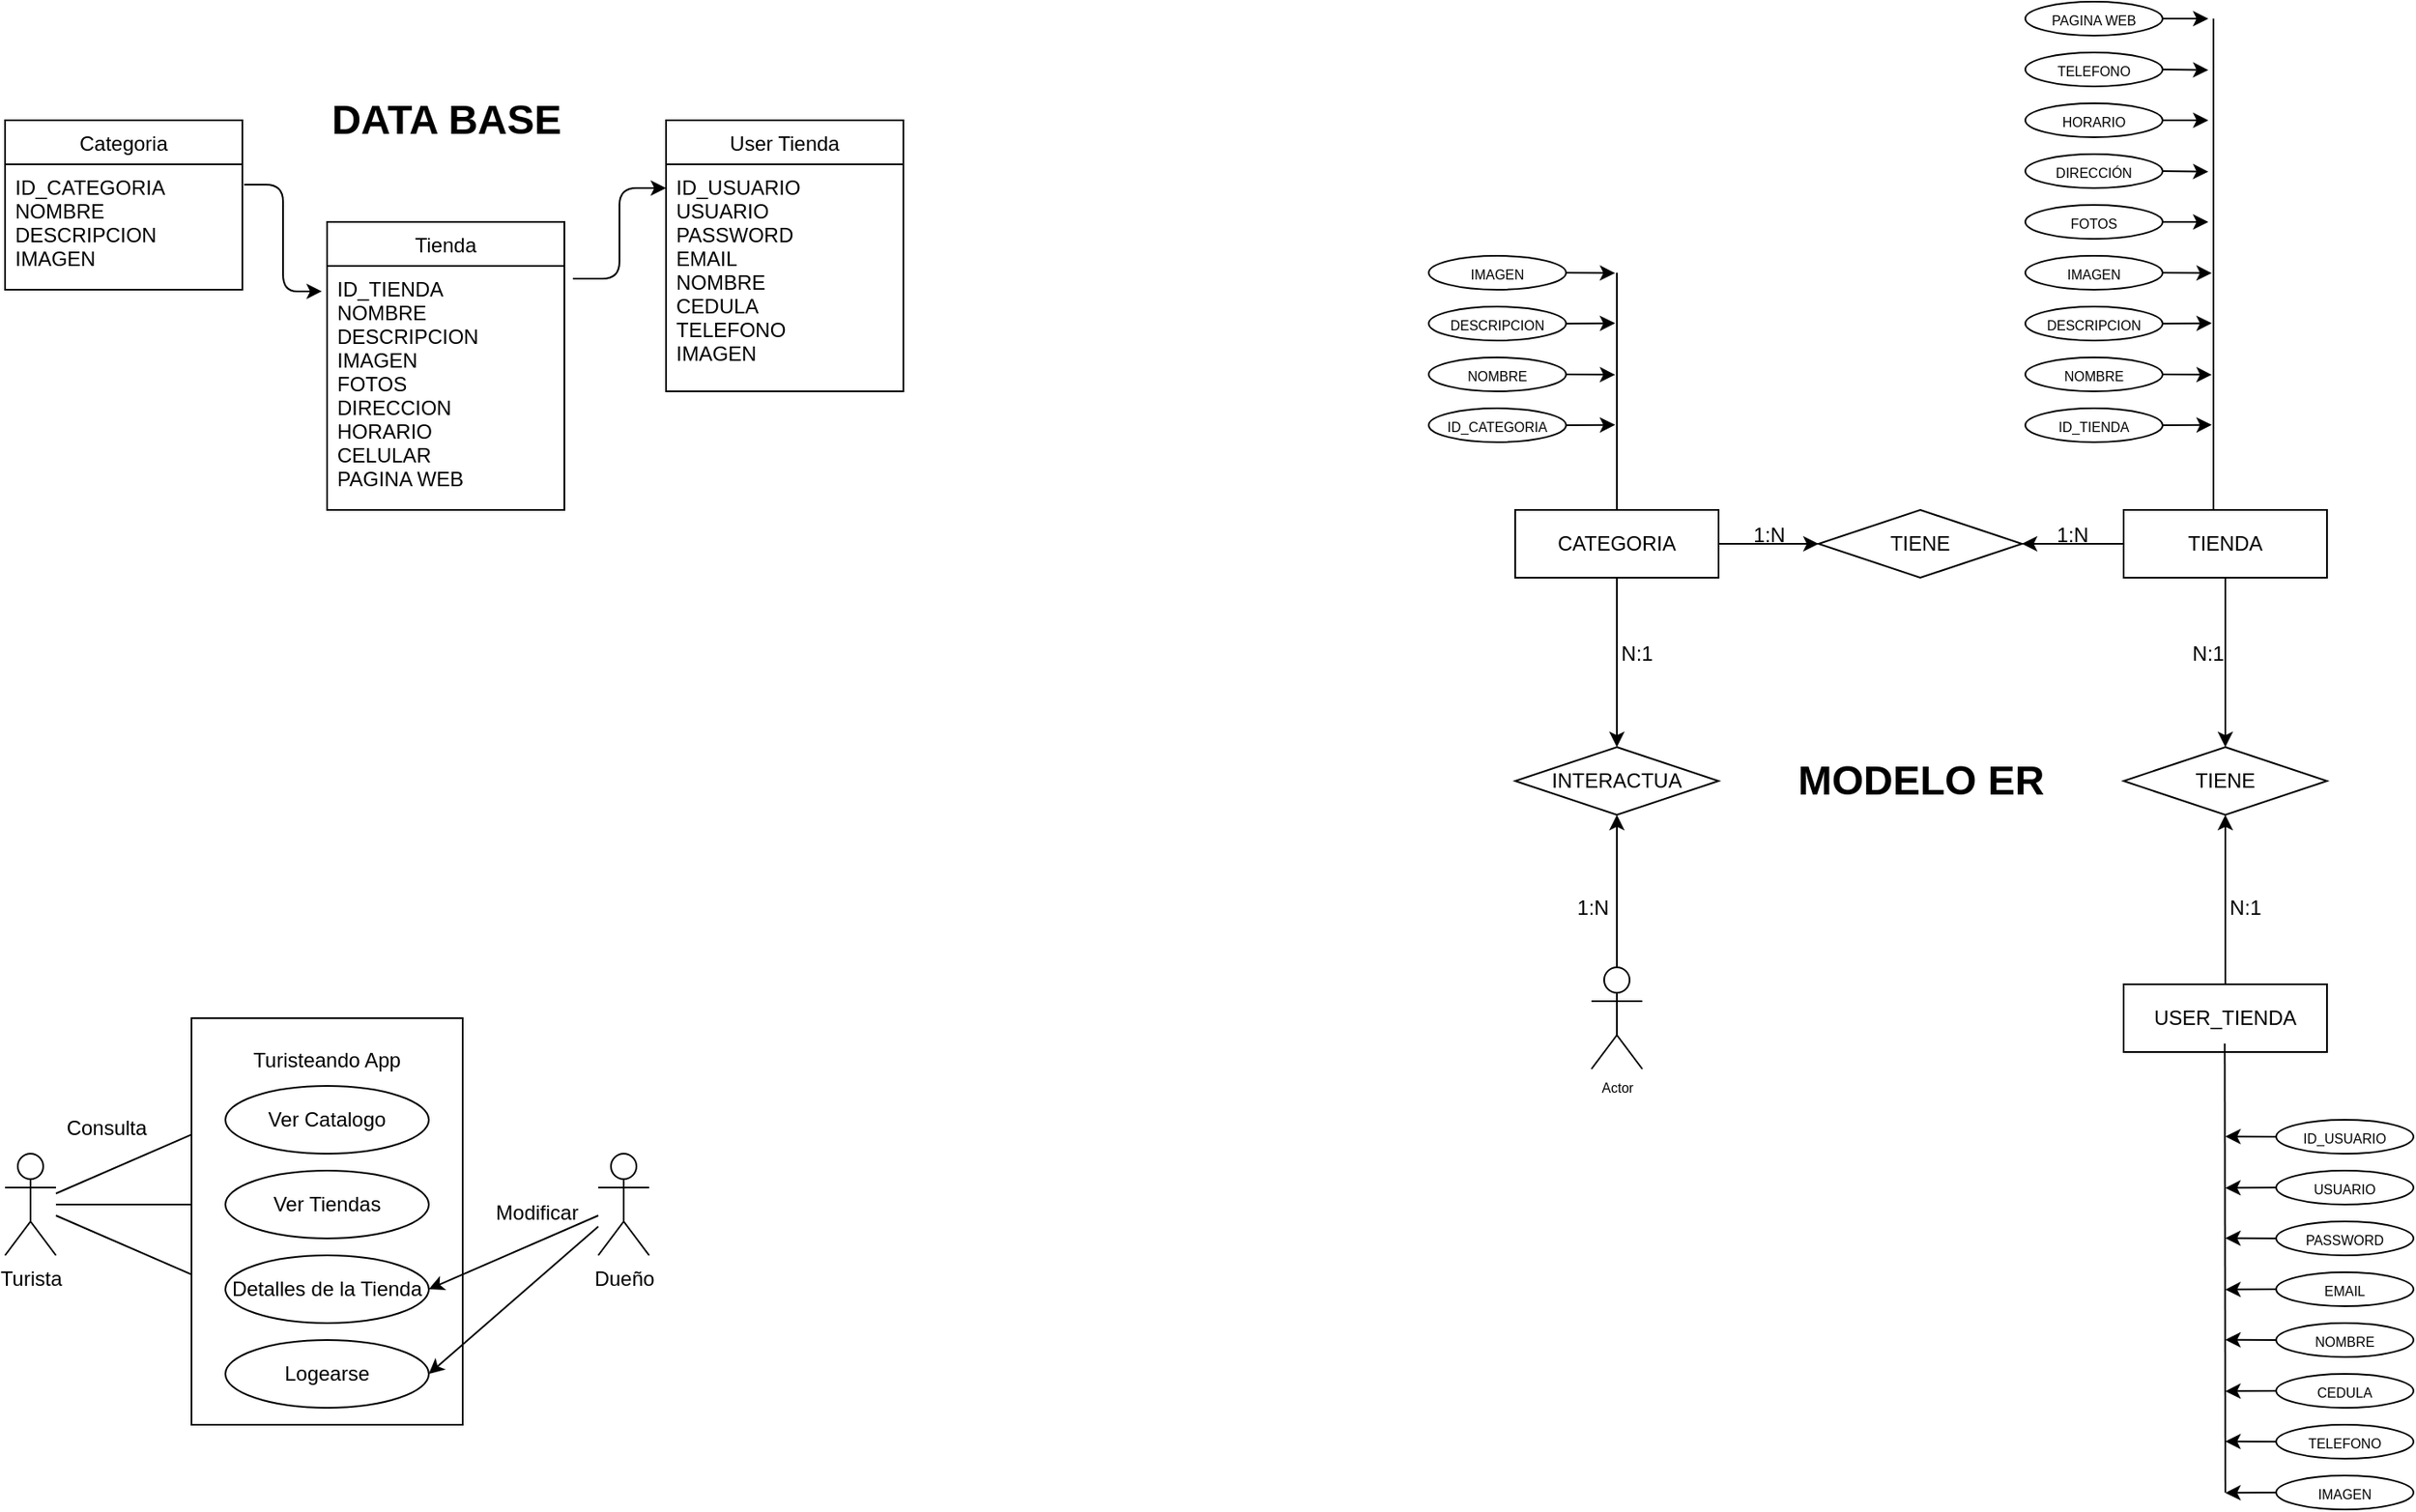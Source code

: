 <mxfile>
    <diagram id="wB6RZyqimN2IyUfX9FLP" name="Página-1">
        <mxGraphModel dx="965" dy="574" grid="1" gridSize="10" guides="1" tooltips="1" connect="1" arrows="1" fold="1" page="1" pageScale="1" pageWidth="827" pageHeight="1169" math="0" shadow="0">
            <root>
                <mxCell id="0"/>
                <mxCell id="1" parent="0"/>
                <mxCell id="59" value="Tienda" style="swimlane;fontStyle=0;childLayout=stackLayout;horizontal=1;startSize=26;fillColor=none;horizontalStack=0;resizeParent=1;resizeParentMax=0;resizeLast=0;collapsible=1;marginBottom=0;" parent="1" vertex="1">
                    <mxGeometry x="320" y="280" width="140" height="170" as="geometry">
                        <mxRectangle x="50" y="260" width="70" height="26" as="alternateBounds"/>
                    </mxGeometry>
                </mxCell>
                <mxCell id="60" value="ID_TIENDA&#10;NOMBRE&#10;DESCRIPCION&#10;IMAGEN&#10;FOTOS&#10;DIRECCION&#10;HORARIO&#10;CELULAR&#10;PAGINA WEB" style="text;strokeColor=none;fillColor=none;align=left;verticalAlign=top;spacingLeft=4;spacingRight=4;overflow=hidden;rotatable=0;points=[[0,0.5],[1,0.5]];portConstraint=eastwest;" parent="59" vertex="1">
                    <mxGeometry y="26" width="140" height="144" as="geometry"/>
                </mxCell>
                <mxCell id="64" value="Categoria" style="swimlane;fontStyle=0;childLayout=stackLayout;horizontal=1;startSize=26;fillColor=none;horizontalStack=0;resizeParent=1;resizeParentMax=0;resizeLast=0;collapsible=1;marginBottom=0;" parent="1" vertex="1">
                    <mxGeometry x="130" y="220" width="140" height="100" as="geometry">
                        <mxRectangle x="50" y="260" width="70" height="26" as="alternateBounds"/>
                    </mxGeometry>
                </mxCell>
                <mxCell id="65" value="ID_CATEGORIA&#10;NOMBRE&#10;DESCRIPCION&#10;IMAGEN" style="text;strokeColor=none;fillColor=none;align=left;verticalAlign=top;spacingLeft=4;spacingRight=4;overflow=hidden;rotatable=0;points=[[0,0.5],[1,0.5]];portConstraint=eastwest;" parent="64" vertex="1">
                    <mxGeometry y="26" width="140" height="74" as="geometry"/>
                </mxCell>
                <mxCell id="66" value="User Tienda" style="swimlane;fontStyle=0;childLayout=stackLayout;horizontal=1;startSize=26;fillColor=none;horizontalStack=0;resizeParent=1;resizeParentMax=0;resizeLast=0;collapsible=1;marginBottom=0;" parent="1" vertex="1">
                    <mxGeometry x="520" y="220" width="140" height="160" as="geometry">
                        <mxRectangle x="50" y="260" width="70" height="26" as="alternateBounds"/>
                    </mxGeometry>
                </mxCell>
                <mxCell id="67" value="ID_USUARIO&#10;USUARIO&#10;PASSWORD&#10;EMAIL&#10;NOMBRE&#10;CEDULA&#10;TELEFONO&#10;IMAGEN" style="text;strokeColor=none;fillColor=none;align=left;verticalAlign=top;spacingLeft=4;spacingRight=4;overflow=hidden;rotatable=0;points=[[0,0.5],[1,0.5]];portConstraint=eastwest;" parent="66" vertex="1">
                    <mxGeometry y="26" width="140" height="134" as="geometry"/>
                </mxCell>
                <mxCell id="68" value="" style="edgeStyle=elbowEdgeStyle;elbow=horizontal;endArrow=classic;html=1;exitX=1.007;exitY=0.162;exitDx=0;exitDy=0;exitPerimeter=0;entryX=-0.022;entryY=0.104;entryDx=0;entryDy=0;entryPerimeter=0;" parent="1" source="65" target="60" edge="1">
                    <mxGeometry width="50" height="50" relative="1" as="geometry">
                        <mxPoint x="320" y="360" as="sourcePoint"/>
                        <mxPoint x="370" y="310" as="targetPoint"/>
                    </mxGeometry>
                </mxCell>
                <mxCell id="71" value="" style="edgeStyle=elbowEdgeStyle;elbow=horizontal;endArrow=classic;html=1;exitX=1.036;exitY=0.052;exitDx=0;exitDy=0;exitPerimeter=0;" parent="1" source="60" edge="1">
                    <mxGeometry width="50" height="50" relative="1" as="geometry">
                        <mxPoint x="470" y="315" as="sourcePoint"/>
                        <mxPoint x="520" y="260" as="targetPoint"/>
                    </mxGeometry>
                </mxCell>
                <mxCell id="80" style="edgeStyle=none;html=1;exitX=1;exitY=0.5;exitDx=0;exitDy=0;" parent="1" source="73" target="76" edge="1">
                    <mxGeometry relative="1" as="geometry"/>
                </mxCell>
                <mxCell id="138" style="edgeStyle=none;html=1;fontSize=8;" parent="1" source="73" target="135" edge="1">
                    <mxGeometry relative="1" as="geometry"/>
                </mxCell>
                <mxCell id="73" value="CATEGORIA" style="rounded=0;whiteSpace=wrap;html=1;" parent="1" vertex="1">
                    <mxGeometry x="1021" y="450" width="120" height="40" as="geometry"/>
                </mxCell>
                <mxCell id="81" style="edgeStyle=none;html=1;exitX=0;exitY=0.5;exitDx=0;exitDy=0;entryX=1;entryY=0.5;entryDx=0;entryDy=0;" parent="1" source="74" target="76" edge="1">
                    <mxGeometry relative="1" as="geometry"/>
                </mxCell>
                <mxCell id="82" style="edgeStyle=none;html=1;exitX=0.5;exitY=1;exitDx=0;exitDy=0;" parent="1" source="74" target="79" edge="1">
                    <mxGeometry relative="1" as="geometry"/>
                </mxCell>
                <mxCell id="74" value="TIENDA" style="rounded=0;whiteSpace=wrap;html=1;" parent="1" vertex="1">
                    <mxGeometry x="1380" y="450" width="120" height="40" as="geometry"/>
                </mxCell>
                <mxCell id="83" style="edgeStyle=none;html=1;entryX=0.5;entryY=1;entryDx=0;entryDy=0;" parent="1" source="75" target="79" edge="1">
                    <mxGeometry relative="1" as="geometry"/>
                </mxCell>
                <mxCell id="75" value="USER_TIENDA" style="rounded=0;whiteSpace=wrap;html=1;" parent="1" vertex="1">
                    <mxGeometry x="1380" y="730" width="120" height="40" as="geometry"/>
                </mxCell>
                <mxCell id="76" value="TIENE" style="rhombus;whiteSpace=wrap;html=1;" parent="1" vertex="1">
                    <mxGeometry x="1200" y="450" width="120" height="40" as="geometry"/>
                </mxCell>
                <mxCell id="79" value="TIENE" style="rhombus;whiteSpace=wrap;html=1;" parent="1" vertex="1">
                    <mxGeometry x="1380" y="590" width="120" height="40" as="geometry"/>
                </mxCell>
                <mxCell id="92" style="edgeStyle=none;html=1;exitX=1;exitY=0.5;exitDx=0;exitDy=0;fontSize=8;" parent="1" source="84" edge="1">
                    <mxGeometry relative="1" as="geometry">
                        <mxPoint x="1080" y="399.8" as="targetPoint"/>
                    </mxGeometry>
                </mxCell>
                <mxCell id="84" value="&lt;font style=&quot;font-size: 8px&quot;&gt;ID_CATEGORIA&lt;/font&gt;" style="ellipse;whiteSpace=wrap;html=1;" parent="1" vertex="1">
                    <mxGeometry x="970" y="390" width="81" height="20" as="geometry"/>
                </mxCell>
                <mxCell id="91" style="edgeStyle=none;html=1;exitX=1;exitY=0.5;exitDx=0;exitDy=0;fontSize=8;" parent="1" source="85" edge="1">
                    <mxGeometry relative="1" as="geometry">
                        <mxPoint x="1080" y="370.2" as="targetPoint"/>
                    </mxGeometry>
                </mxCell>
                <mxCell id="85" value="&lt;font style=&quot;font-size: 8px&quot;&gt;NOMBRE&lt;br&gt;&lt;/font&gt;" style="ellipse;whiteSpace=wrap;html=1;" parent="1" vertex="1">
                    <mxGeometry x="970" y="360" width="81" height="20" as="geometry"/>
                </mxCell>
                <mxCell id="90" style="edgeStyle=none;html=1;exitX=1;exitY=0.5;exitDx=0;exitDy=0;fontSize=8;" parent="1" source="86" edge="1">
                    <mxGeometry relative="1" as="geometry">
                        <mxPoint x="1080" y="339.8" as="targetPoint"/>
                    </mxGeometry>
                </mxCell>
                <mxCell id="86" value="&lt;font style=&quot;font-size: 8px&quot;&gt;DESCRIPCION&lt;br&gt;&lt;/font&gt;" style="ellipse;whiteSpace=wrap;html=1;" parent="1" vertex="1">
                    <mxGeometry x="970" y="330" width="81" height="20" as="geometry"/>
                </mxCell>
                <mxCell id="89" style="edgeStyle=none;html=1;exitX=1;exitY=0.5;exitDx=0;exitDy=0;fontSize=8;" parent="1" source="87" edge="1">
                    <mxGeometry relative="1" as="geometry">
                        <mxPoint x="1080" y="310.2" as="targetPoint"/>
                    </mxGeometry>
                </mxCell>
                <mxCell id="87" value="&lt;font style=&quot;font-size: 8px&quot;&gt;IMAGEN&lt;br&gt;&lt;/font&gt;" style="ellipse;whiteSpace=wrap;html=1;" parent="1" vertex="1">
                    <mxGeometry x="970" y="300" width="81" height="20" as="geometry"/>
                </mxCell>
                <mxCell id="88" value="" style="endArrow=none;html=1;fontSize=8;exitX=0.5;exitY=0;exitDx=0;exitDy=0;" parent="1" source="73" edge="1">
                    <mxGeometry width="50" height="50" relative="1" as="geometry">
                        <mxPoint x="1110" y="450" as="sourcePoint"/>
                        <mxPoint x="1081" y="310" as="targetPoint"/>
                    </mxGeometry>
                </mxCell>
                <mxCell id="93" style="edgeStyle=none;html=1;exitX=1;exitY=0.5;exitDx=0;exitDy=0;fontSize=8;" parent="1" source="94" edge="1">
                    <mxGeometry relative="1" as="geometry">
                        <mxPoint x="1432" y="399.8" as="targetPoint"/>
                    </mxGeometry>
                </mxCell>
                <mxCell id="94" value="&lt;font style=&quot;font-size: 8px&quot;&gt;ID_TIENDA&lt;/font&gt;" style="ellipse;whiteSpace=wrap;html=1;" parent="1" vertex="1">
                    <mxGeometry x="1322" y="390" width="81" height="20" as="geometry"/>
                </mxCell>
                <mxCell id="95" style="edgeStyle=none;html=1;exitX=1;exitY=0.5;exitDx=0;exitDy=0;fontSize=8;" parent="1" source="96" edge="1">
                    <mxGeometry relative="1" as="geometry">
                        <mxPoint x="1432" y="370.2" as="targetPoint"/>
                    </mxGeometry>
                </mxCell>
                <mxCell id="96" value="&lt;font style=&quot;font-size: 8px&quot;&gt;NOMBRE&lt;br&gt;&lt;/font&gt;" style="ellipse;whiteSpace=wrap;html=1;" parent="1" vertex="1">
                    <mxGeometry x="1322" y="360" width="81" height="20" as="geometry"/>
                </mxCell>
                <mxCell id="97" style="edgeStyle=none;html=1;exitX=1;exitY=0.5;exitDx=0;exitDy=0;fontSize=8;" parent="1" source="98" edge="1">
                    <mxGeometry relative="1" as="geometry">
                        <mxPoint x="1432" y="339.8" as="targetPoint"/>
                    </mxGeometry>
                </mxCell>
                <mxCell id="98" value="&lt;font style=&quot;font-size: 8px&quot;&gt;DESCRIPCION&lt;br&gt;&lt;/font&gt;" style="ellipse;whiteSpace=wrap;html=1;" parent="1" vertex="1">
                    <mxGeometry x="1322" y="330" width="81" height="20" as="geometry"/>
                </mxCell>
                <mxCell id="99" style="edgeStyle=none;html=1;exitX=1;exitY=0.5;exitDx=0;exitDy=0;fontSize=8;" parent="1" source="100" edge="1">
                    <mxGeometry relative="1" as="geometry">
                        <mxPoint x="1432" y="310.2" as="targetPoint"/>
                    </mxGeometry>
                </mxCell>
                <mxCell id="100" value="&lt;font style=&quot;font-size: 8px&quot;&gt;IMAGEN&lt;br&gt;&lt;/font&gt;" style="ellipse;whiteSpace=wrap;html=1;" parent="1" vertex="1">
                    <mxGeometry x="1322" y="300" width="81" height="20" as="geometry"/>
                </mxCell>
                <mxCell id="101" value="" style="endArrow=none;html=1;fontSize=8;exitX=0.5;exitY=0;exitDx=0;exitDy=0;" parent="1" edge="1">
                    <mxGeometry width="50" height="50" relative="1" as="geometry">
                        <mxPoint x="1433" y="450" as="sourcePoint"/>
                        <mxPoint x="1433" y="160" as="targetPoint"/>
                    </mxGeometry>
                </mxCell>
                <mxCell id="115" style="edgeStyle=none;html=1;exitX=1;exitY=0.5;exitDx=0;exitDy=0;fontSize=8;" parent="1" source="102" edge="1">
                    <mxGeometry relative="1" as="geometry">
                        <mxPoint x="1430" y="280" as="targetPoint"/>
                    </mxGeometry>
                </mxCell>
                <mxCell id="102" value="&lt;font style=&quot;font-size: 8px&quot;&gt;FOTOS&lt;br&gt;&lt;/font&gt;" style="ellipse;whiteSpace=wrap;html=1;" parent="1" vertex="1">
                    <mxGeometry x="1322" y="270" width="81" height="20" as="geometry"/>
                </mxCell>
                <mxCell id="114" style="edgeStyle=none;html=1;exitX=1;exitY=0.5;exitDx=0;exitDy=0;fontSize=8;" parent="1" source="103" edge="1">
                    <mxGeometry relative="1" as="geometry">
                        <mxPoint x="1430" y="250.37" as="targetPoint"/>
                    </mxGeometry>
                </mxCell>
                <mxCell id="103" value="&lt;font style=&quot;font-size: 8px&quot;&gt;DIRECCIÓN&lt;br&gt;&lt;/font&gt;" style="ellipse;whiteSpace=wrap;html=1;" parent="1" vertex="1">
                    <mxGeometry x="1322" y="240" width="81" height="20" as="geometry"/>
                </mxCell>
                <mxCell id="113" style="edgeStyle=none;html=1;exitX=1;exitY=0.5;exitDx=0;exitDy=0;fontSize=8;" parent="1" source="104" edge="1">
                    <mxGeometry relative="1" as="geometry">
                        <mxPoint x="1430" y="220" as="targetPoint"/>
                    </mxGeometry>
                </mxCell>
                <mxCell id="104" value="&lt;font style=&quot;font-size: 8px&quot;&gt;HORARIO&lt;br&gt;&lt;/font&gt;" style="ellipse;whiteSpace=wrap;html=1;" parent="1" vertex="1">
                    <mxGeometry x="1322" y="210" width="81" height="20" as="geometry"/>
                </mxCell>
                <mxCell id="112" style="edgeStyle=none;html=1;exitX=1;exitY=0.5;exitDx=0;exitDy=0;fontSize=8;" parent="1" source="105" edge="1">
                    <mxGeometry relative="1" as="geometry">
                        <mxPoint x="1430" y="190.37" as="targetPoint"/>
                    </mxGeometry>
                </mxCell>
                <mxCell id="105" value="&lt;font style=&quot;font-size: 8px&quot;&gt;TELEFONO&lt;br&gt;&lt;/font&gt;" style="ellipse;whiteSpace=wrap;html=1;" parent="1" vertex="1">
                    <mxGeometry x="1322" y="180" width="81" height="20" as="geometry"/>
                </mxCell>
                <mxCell id="111" style="edgeStyle=none;html=1;exitX=1;exitY=0.5;exitDx=0;exitDy=0;fontSize=8;" parent="1" source="106" edge="1">
                    <mxGeometry relative="1" as="geometry">
                        <mxPoint x="1430" y="160" as="targetPoint"/>
                    </mxGeometry>
                </mxCell>
                <mxCell id="106" value="&lt;font style=&quot;font-size: 8px&quot;&gt;PAGINA WEB&lt;br&gt;&lt;/font&gt;" style="ellipse;whiteSpace=wrap;html=1;" parent="1" vertex="1">
                    <mxGeometry x="1322" y="150" width="81" height="20" as="geometry"/>
                </mxCell>
                <mxCell id="133" style="edgeStyle=none;html=1;exitX=0;exitY=0.5;exitDx=0;exitDy=0;fontSize=8;" parent="1" source="116" edge="1">
                    <mxGeometry relative="1" as="geometry">
                        <mxPoint x="1440" y="819.862" as="targetPoint"/>
                    </mxGeometry>
                </mxCell>
                <mxCell id="116" value="&lt;font style=&quot;font-size: 8px&quot;&gt;ID_USUARIO&lt;/font&gt;" style="ellipse;whiteSpace=wrap;html=1;" parent="1" vertex="1">
                    <mxGeometry x="1470" y="810" width="81" height="20" as="geometry"/>
                </mxCell>
                <mxCell id="132" style="edgeStyle=none;html=1;exitX=0;exitY=0.5;exitDx=0;exitDy=0;fontSize=8;" parent="1" source="118" edge="1">
                    <mxGeometry relative="1" as="geometry">
                        <mxPoint x="1440" y="850.207" as="targetPoint"/>
                    </mxGeometry>
                </mxCell>
                <mxCell id="118" value="&lt;font style=&quot;font-size: 8px&quot;&gt;USUARIO&lt;/font&gt;" style="ellipse;whiteSpace=wrap;html=1;" parent="1" vertex="1">
                    <mxGeometry x="1470" y="840" width="81" height="20" as="geometry"/>
                </mxCell>
                <mxCell id="131" style="edgeStyle=none;html=1;exitX=0;exitY=0.5;exitDx=0;exitDy=0;fontSize=8;" parent="1" source="119" edge="1">
                    <mxGeometry relative="1" as="geometry">
                        <mxPoint x="1440" y="879.862" as="targetPoint"/>
                    </mxGeometry>
                </mxCell>
                <mxCell id="119" value="&lt;font style=&quot;font-size: 8px&quot;&gt;PASSWORD&lt;/font&gt;" style="ellipse;whiteSpace=wrap;html=1;" parent="1" vertex="1">
                    <mxGeometry x="1470" y="870" width="81" height="20" as="geometry"/>
                </mxCell>
                <mxCell id="130" style="edgeStyle=none;html=1;exitX=0;exitY=0.5;exitDx=0;exitDy=0;fontSize=8;" parent="1" source="120" edge="1">
                    <mxGeometry relative="1" as="geometry">
                        <mxPoint x="1440" y="910.207" as="targetPoint"/>
                    </mxGeometry>
                </mxCell>
                <mxCell id="120" value="&lt;font style=&quot;font-size: 8px&quot;&gt;EMAIL&lt;/font&gt;" style="ellipse;whiteSpace=wrap;html=1;" parent="1" vertex="1">
                    <mxGeometry x="1470" y="900" width="81" height="20" as="geometry"/>
                </mxCell>
                <mxCell id="129" style="edgeStyle=none;html=1;exitX=0;exitY=0.5;exitDx=0;exitDy=0;fontSize=8;" parent="1" source="121" edge="1">
                    <mxGeometry relative="1" as="geometry">
                        <mxPoint x="1440" y="939.862" as="targetPoint"/>
                    </mxGeometry>
                </mxCell>
                <mxCell id="121" value="&lt;font style=&quot;font-size: 8px&quot;&gt;NOMBRE&lt;/font&gt;" style="ellipse;whiteSpace=wrap;html=1;" parent="1" vertex="1">
                    <mxGeometry x="1470" y="930" width="81" height="20" as="geometry"/>
                </mxCell>
                <mxCell id="128" style="edgeStyle=none;html=1;exitX=0;exitY=0.5;exitDx=0;exitDy=0;fontSize=8;" parent="1" source="122" edge="1">
                    <mxGeometry relative="1" as="geometry">
                        <mxPoint x="1440" y="970.207" as="targetPoint"/>
                    </mxGeometry>
                </mxCell>
                <mxCell id="122" value="&lt;font style=&quot;font-size: 8px&quot;&gt;CEDULA&lt;/font&gt;" style="ellipse;whiteSpace=wrap;html=1;" parent="1" vertex="1">
                    <mxGeometry x="1470" y="960" width="81" height="20" as="geometry"/>
                </mxCell>
                <mxCell id="127" style="edgeStyle=none;html=1;exitX=0;exitY=0.5;exitDx=0;exitDy=0;fontSize=8;" parent="1" source="123" edge="1">
                    <mxGeometry relative="1" as="geometry">
                        <mxPoint x="1440" y="999.862" as="targetPoint"/>
                    </mxGeometry>
                </mxCell>
                <mxCell id="123" value="&lt;font style=&quot;font-size: 8px&quot;&gt;TELEFONO&lt;/font&gt;" style="ellipse;whiteSpace=wrap;html=1;" parent="1" vertex="1">
                    <mxGeometry x="1470" y="990" width="81" height="20" as="geometry"/>
                </mxCell>
                <mxCell id="126" style="edgeStyle=none;html=1;exitX=0;exitY=0.5;exitDx=0;exitDy=0;fontSize=8;" parent="1" source="124" edge="1">
                    <mxGeometry relative="1" as="geometry">
                        <mxPoint x="1440" y="1030.207" as="targetPoint"/>
                    </mxGeometry>
                </mxCell>
                <mxCell id="124" value="&lt;span style=&quot;font-size: 8px&quot;&gt;IMAGEN&lt;/span&gt;" style="ellipse;whiteSpace=wrap;html=1;" parent="1" vertex="1">
                    <mxGeometry x="1470" y="1020" width="81" height="20" as="geometry"/>
                </mxCell>
                <mxCell id="125" value="" style="endArrow=none;html=1;fontSize=8;" parent="1" edge="1">
                    <mxGeometry width="50" height="50" relative="1" as="geometry">
                        <mxPoint x="1440" y="1030" as="sourcePoint"/>
                        <mxPoint x="1439.66" y="765" as="targetPoint"/>
                    </mxGeometry>
                </mxCell>
                <mxCell id="137" style="edgeStyle=none;html=1;entryX=0.5;entryY=1;entryDx=0;entryDy=0;fontSize=8;" parent="1" source="134" target="135" edge="1">
                    <mxGeometry relative="1" as="geometry"/>
                </mxCell>
                <mxCell id="134" value="Actor" style="shape=umlActor;verticalLabelPosition=bottom;verticalAlign=top;html=1;outlineConnect=0;fontSize=8;" parent="1" vertex="1">
                    <mxGeometry x="1066" y="720" width="30" height="60" as="geometry"/>
                </mxCell>
                <mxCell id="135" value="INTERACTUA" style="rhombus;whiteSpace=wrap;html=1;" parent="1" vertex="1">
                    <mxGeometry x="1021" y="590" width="120" height="40" as="geometry"/>
                </mxCell>
                <mxCell id="144" value="MODELO ER" style="text;strokeColor=none;fillColor=none;html=1;fontSize=24;fontStyle=1;verticalAlign=middle;align=center;" parent="1" vertex="1">
                    <mxGeometry x="1210" y="590" width="100" height="40" as="geometry"/>
                </mxCell>
                <mxCell id="145" value="&lt;font color=&quot;#000000&quot; style=&quot;font-size: 12px&quot;&gt;1:N&lt;/font&gt;" style="text;html=1;strokeColor=none;fillColor=none;align=center;verticalAlign=middle;whiteSpace=wrap;rounded=0;fontSize=8;fontColor=#66FFFF;" parent="1" vertex="1">
                    <mxGeometry x="1037" y="670" width="60" height="30" as="geometry"/>
                </mxCell>
                <mxCell id="146" value="&lt;font style=&quot;font-size: 12px&quot; color=&quot;#000000&quot;&gt;N:1&lt;/font&gt;" style="text;html=1;strokeColor=none;fillColor=none;align=center;verticalAlign=middle;whiteSpace=wrap;rounded=0;fontSize=8;fontColor=#66FFFF;" parent="1" vertex="1">
                    <mxGeometry x="1063" y="520" width="60" height="30" as="geometry"/>
                </mxCell>
                <mxCell id="147" value="&lt;font color=&quot;#000000&quot; style=&quot;font-size: 12px&quot;&gt;1:N&lt;/font&gt;" style="text;html=1;strokeColor=none;fillColor=none;align=center;verticalAlign=middle;whiteSpace=wrap;rounded=0;fontSize=8;fontColor=#66FFFF;" parent="1" vertex="1">
                    <mxGeometry x="1141" y="450" width="60" height="30" as="geometry"/>
                </mxCell>
                <mxCell id="151" value="&lt;font color=&quot;#000000&quot; style=&quot;font-size: 12px&quot;&gt;1:N&lt;/font&gt;" style="text;html=1;strokeColor=none;fillColor=none;align=center;verticalAlign=middle;whiteSpace=wrap;rounded=0;fontSize=8;fontColor=#66FFFF;" parent="1" vertex="1">
                    <mxGeometry x="1320" y="450" width="60" height="30" as="geometry"/>
                </mxCell>
                <mxCell id="153" value="&lt;font style=&quot;font-size: 12px&quot; color=&quot;#000000&quot;&gt;N:1&lt;/font&gt;" style="text;html=1;strokeColor=none;fillColor=none;align=center;verticalAlign=middle;whiteSpace=wrap;rounded=0;fontSize=8;fontColor=#66FFFF;" parent="1" vertex="1">
                    <mxGeometry x="1400" y="520" width="60" height="30" as="geometry"/>
                </mxCell>
                <mxCell id="154" value="&lt;font style=&quot;font-size: 12px&quot; color=&quot;#000000&quot;&gt;N:1&lt;/font&gt;" style="text;html=1;strokeColor=none;fillColor=none;align=center;verticalAlign=middle;whiteSpace=wrap;rounded=0;fontSize=8;fontColor=#66FFFF;" parent="1" vertex="1">
                    <mxGeometry x="1422" y="670" width="60" height="30" as="geometry"/>
                </mxCell>
                <mxCell id="158" value="DATA BASE" style="text;strokeColor=none;fillColor=none;html=1;fontSize=24;fontStyle=1;verticalAlign=middle;align=center;" parent="1" vertex="1">
                    <mxGeometry x="340" y="200" width="100" height="40" as="geometry"/>
                </mxCell>
                <mxCell id="186" style="edgeStyle=none;html=1;entryX=0;entryY=0.5;entryDx=0;entryDy=0;" parent="1" source="159" target="182" edge="1">
                    <mxGeometry relative="1" as="geometry"/>
                </mxCell>
                <mxCell id="187" style="edgeStyle=none;html=1;entryX=0;entryY=0.5;entryDx=0;entryDy=0;" parent="1" source="159" target="184" edge="1">
                    <mxGeometry relative="1" as="geometry"/>
                </mxCell>
                <mxCell id="188" style="edgeStyle=none;html=1;entryX=0;entryY=0.5;entryDx=0;entryDy=0;" parent="1" source="159" target="185" edge="1">
                    <mxGeometry relative="1" as="geometry"/>
                </mxCell>
                <mxCell id="159" value="Turista" style="shape=umlActor;verticalLabelPosition=bottom;verticalAlign=top;html=1;outlineConnect=0;" parent="1" vertex="1">
                    <mxGeometry x="130" y="830" width="30" height="60" as="geometry"/>
                </mxCell>
                <mxCell id="181" value="" style="rounded=0;whiteSpace=wrap;html=1;" parent="1" vertex="1">
                    <mxGeometry x="240" y="750" width="160" height="240" as="geometry"/>
                </mxCell>
                <mxCell id="182" value="Ver Catalogo" style="ellipse;whiteSpace=wrap;html=1;" parent="1" vertex="1">
                    <mxGeometry x="260" y="790" width="120" height="40" as="geometry"/>
                </mxCell>
                <mxCell id="184" value="Ver Tiendas" style="ellipse;whiteSpace=wrap;html=1;" parent="1" vertex="1">
                    <mxGeometry x="260" y="840" width="120" height="40" as="geometry"/>
                </mxCell>
                <mxCell id="185" value="Detalles de la Tienda" style="ellipse;whiteSpace=wrap;html=1;" parent="1" vertex="1">
                    <mxGeometry x="260" y="890" width="120" height="40" as="geometry"/>
                </mxCell>
                <mxCell id="189" value="Turisteando App" style="text;html=1;strokeColor=none;fillColor=none;align=center;verticalAlign=middle;whiteSpace=wrap;rounded=0;" parent="1" vertex="1">
                    <mxGeometry x="275" y="760" width="90" height="30" as="geometry"/>
                </mxCell>
                <mxCell id="192" style="edgeStyle=none;html=1;entryX=1;entryY=0.5;entryDx=0;entryDy=0;" parent="1" source="190" target="191" edge="1">
                    <mxGeometry relative="1" as="geometry"/>
                </mxCell>
                <mxCell id="193" style="edgeStyle=none;html=1;entryX=1;entryY=0.5;entryDx=0;entryDy=0;" parent="1" source="190" target="185" edge="1">
                    <mxGeometry relative="1" as="geometry"/>
                </mxCell>
                <mxCell id="190" value="Dueño" style="shape=umlActor;verticalLabelPosition=bottom;verticalAlign=top;html=1;outlineConnect=0;" parent="1" vertex="1">
                    <mxGeometry x="480" y="830" width="30" height="60" as="geometry"/>
                </mxCell>
                <mxCell id="191" value="Logearse" style="ellipse;whiteSpace=wrap;html=1;" parent="1" vertex="1">
                    <mxGeometry x="260" y="940" width="120" height="40" as="geometry"/>
                </mxCell>
                <mxCell id="196" value="Consulta" style="text;html=1;strokeColor=none;fillColor=none;align=center;verticalAlign=middle;whiteSpace=wrap;rounded=0;" parent="1" vertex="1">
                    <mxGeometry x="160" y="800" width="60" height="30" as="geometry"/>
                </mxCell>
                <mxCell id="197" value="Modificar" style="text;html=1;strokeColor=none;fillColor=none;align=center;verticalAlign=middle;whiteSpace=wrap;rounded=0;" parent="1" vertex="1">
                    <mxGeometry x="414" y="850" width="60" height="30" as="geometry"/>
                </mxCell>
            </root>
        </mxGraphModel>
    </diagram>
</mxfile>
